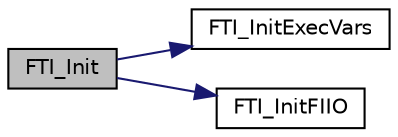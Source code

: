 digraph "FTI_Init"
{
 // LATEX_PDF_SIZE
  edge [fontname="Helvetica",fontsize="10",labelfontname="Helvetica",labelfontsize="10"];
  node [fontname="Helvetica",fontsize="10",shape=record];
  rankdir="LR";
  Node1 [label="FTI_Init",height=0.2,width=0.4,color="black", fillcolor="grey75", style="filled", fontcolor="black",tooltip="Initializes FTI."];
  Node1 -> Node2 [color="midnightblue",fontsize="10",style="solid"];
  Node2 [label="FTI_InitExecVars",height=0.2,width=0.4,color="black", fillcolor="white", style="filled",URL="$tools_8c.html#ad95399f229aa8c9ae4aef2574d732f7d",tooltip="Init of the static variables."];
  Node1 -> Node3 [color="midnightblue",fontsize="10",style="solid"];
  Node3 [label="FTI_InitFIIO",height=0.2,width=0.4,color="black", fillcolor="white", style="filled",URL="$failure-injection_8c.html#a7acbcfc49eb071c72fcd452dbf00c197",tooltip=" "];
}
